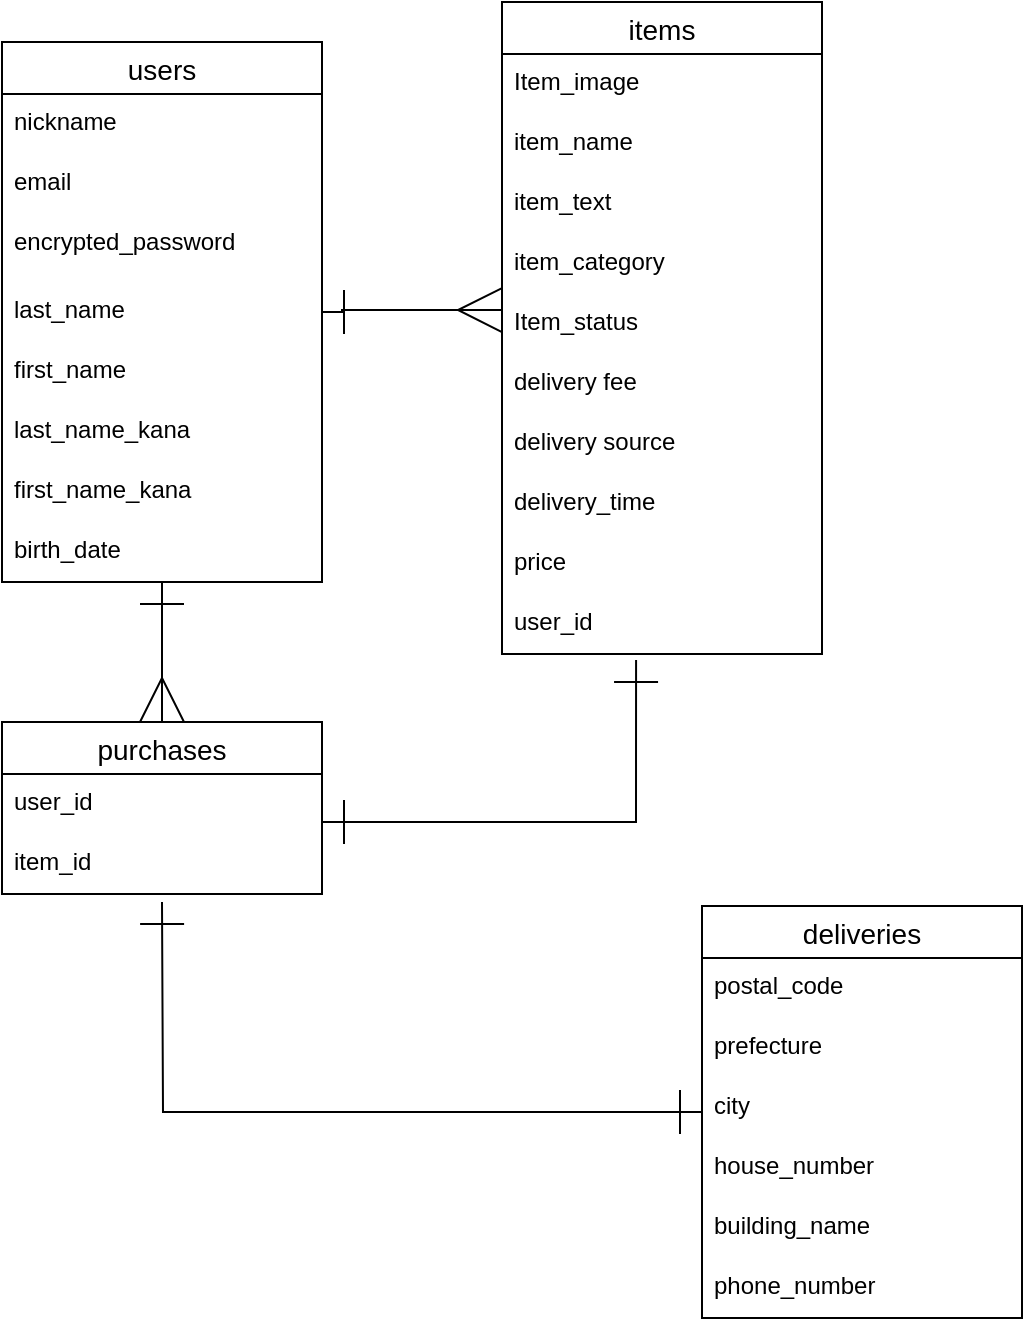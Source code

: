 <mxfile>
    <diagram id="8PmEEr9h9UBgXihsSmRa" name="ページ1">
        <mxGraphModel dx="659" dy="680" grid="1" gridSize="10" guides="1" tooltips="1" connect="1" arrows="1" fold="1" page="1" pageScale="1" pageWidth="827" pageHeight="1169" math="0" shadow="0">
            <root>
                <object label="" id="0">
                    <mxCell/>
                </object>
                <mxCell id="1" parent="0"/>
                <mxCell id="mIKWptKVqykww0CgQAWc-119" style="edgeStyle=orthogonalEdgeStyle;rounded=0;orthogonalLoop=1;jettySize=auto;html=1;entryX=0.5;entryY=0;entryDx=0;entryDy=0;startArrow=ERone;startFill=0;endArrow=ERmany;endFill=0;startSize=20;endSize=20;sourcePerimeterSpacing=0;targetPerimeterSpacing=0;strokeWidth=1;" edge="1" parent="1" source="75" target="mIKWptKVqykww0CgQAWc-104">
                    <mxGeometry relative="1" as="geometry"/>
                </mxCell>
                <mxCell id="75" value="users" style="swimlane;fontStyle=0;childLayout=stackLayout;horizontal=1;startSize=26;horizontalStack=0;resizeParent=1;resizeParentMax=0;resizeLast=0;collapsible=1;marginBottom=0;align=center;fontSize=14;direction=east;" vertex="1" parent="1">
                    <mxGeometry x="40" y="50" width="160" height="270" as="geometry">
                        <mxRectangle x="160" y="270" width="70" height="26" as="alternateBounds"/>
                    </mxGeometry>
                </mxCell>
                <mxCell id="76" value="nickname" style="text;strokeColor=none;fillColor=none;spacingLeft=4;spacingRight=4;overflow=hidden;rotatable=0;points=[[0,0.5],[1,0.5]];portConstraint=eastwest;fontSize=12;" vertex="1" parent="75">
                    <mxGeometry y="26" width="160" height="30" as="geometry"/>
                </mxCell>
                <mxCell id="77" value="email" style="text;strokeColor=none;fillColor=none;spacingLeft=4;spacingRight=4;overflow=hidden;rotatable=0;points=[[0,0.5],[1,0.5]];portConstraint=eastwest;fontSize=12;" vertex="1" parent="75">
                    <mxGeometry y="56" width="160" height="30" as="geometry"/>
                </mxCell>
                <mxCell id="78" value="encrypted_password&#10;" style="text;strokeColor=none;fillColor=none;spacingLeft=4;spacingRight=4;overflow=hidden;rotatable=0;points=[[0,0.5],[1,0.5]];portConstraint=eastwest;fontSize=12;verticalAlign=top;" vertex="1" parent="75">
                    <mxGeometry y="86" width="160" height="34" as="geometry"/>
                </mxCell>
                <mxCell id="mIKWptKVqykww0CgQAWc-90" value="last_name" style="text;strokeColor=none;fillColor=none;spacingLeft=4;spacingRight=4;overflow=hidden;rotatable=0;points=[[0,0.5],[1,0.5]];portConstraint=eastwest;fontSize=12;verticalAlign=top;" vertex="1" parent="75">
                    <mxGeometry y="120" width="160" height="30" as="geometry"/>
                </mxCell>
                <mxCell id="mIKWptKVqykww0CgQAWc-91" value="first_name" style="text;strokeColor=none;fillColor=none;spacingLeft=4;spacingRight=4;overflow=hidden;rotatable=0;points=[[0,0.5],[1,0.5]];portConstraint=eastwest;fontSize=12;verticalAlign=top;" vertex="1" parent="75">
                    <mxGeometry y="150" width="160" height="30" as="geometry"/>
                </mxCell>
                <mxCell id="mIKWptKVqykww0CgQAWc-92" value="last_name_kana" style="text;strokeColor=none;fillColor=none;spacingLeft=4;spacingRight=4;overflow=hidden;rotatable=0;points=[[0,0.5],[1,0.5]];portConstraint=eastwest;fontSize=12;verticalAlign=top;" vertex="1" parent="75">
                    <mxGeometry y="180" width="160" height="30" as="geometry"/>
                </mxCell>
                <mxCell id="mIKWptKVqykww0CgQAWc-93" value="first_name_kana" style="text;strokeColor=none;fillColor=none;spacingLeft=4;spacingRight=4;overflow=hidden;rotatable=0;points=[[0,0.5],[1,0.5]];portConstraint=eastwest;fontSize=12;verticalAlign=top;" vertex="1" parent="75">
                    <mxGeometry y="210" width="160" height="30" as="geometry"/>
                </mxCell>
                <mxCell id="mIKWptKVqykww0CgQAWc-89" value="birth_date" style="text;strokeColor=none;fillColor=none;spacingLeft=4;spacingRight=4;overflow=hidden;rotatable=0;points=[[0,0.5],[1,0.5]];portConstraint=eastwest;fontSize=12;verticalAlign=top;" vertex="1" parent="75">
                    <mxGeometry y="240" width="160" height="30" as="geometry"/>
                </mxCell>
                <mxCell id="mIKWptKVqykww0CgQAWc-94" value="items" style="swimlane;fontStyle=0;childLayout=stackLayout;horizontal=1;startSize=26;horizontalStack=0;resizeParent=1;resizeParentMax=0;resizeLast=0;collapsible=1;marginBottom=0;align=center;fontSize=14;" vertex="1" parent="1">
                    <mxGeometry x="290" y="30" width="160" height="326" as="geometry"/>
                </mxCell>
                <mxCell id="mIKWptKVqykww0CgQAWc-125" value="Item_image" style="text;strokeColor=none;fillColor=none;spacingLeft=4;spacingRight=4;overflow=hidden;rotatable=0;points=[[0,0.5],[1,0.5]];portConstraint=eastwest;fontSize=12;verticalAlign=top;" vertex="1" parent="mIKWptKVqykww0CgQAWc-94">
                    <mxGeometry y="26" width="160" height="30" as="geometry"/>
                </mxCell>
                <mxCell id="mIKWptKVqykww0CgQAWc-96" value="item_name" style="text;strokeColor=none;fillColor=none;spacingLeft=4;spacingRight=4;overflow=hidden;rotatable=0;points=[[0,0.5],[1,0.5]];portConstraint=eastwest;fontSize=12;" vertex="1" parent="mIKWptKVqykww0CgQAWc-94">
                    <mxGeometry y="56" width="160" height="30" as="geometry"/>
                </mxCell>
                <mxCell id="mIKWptKVqykww0CgQAWc-98" value="item_text" style="text;strokeColor=none;fillColor=none;spacingLeft=4;spacingRight=4;overflow=hidden;rotatable=0;points=[[0,0.5],[1,0.5]];portConstraint=eastwest;fontSize=12;verticalAlign=top;" vertex="1" parent="mIKWptKVqykww0CgQAWc-94">
                    <mxGeometry y="86" width="160" height="30" as="geometry"/>
                </mxCell>
                <mxCell id="mIKWptKVqykww0CgQAWc-97" value="item_category" style="text;strokeColor=none;fillColor=none;spacingLeft=4;spacingRight=4;overflow=hidden;rotatable=0;points=[[0,0.5],[1,0.5]];portConstraint=eastwest;fontSize=12;" vertex="1" parent="mIKWptKVqykww0CgQAWc-94">
                    <mxGeometry y="116" width="160" height="30" as="geometry"/>
                </mxCell>
                <mxCell id="mIKWptKVqykww0CgQAWc-99" value="Item_status" style="text;strokeColor=none;fillColor=none;spacingLeft=4;spacingRight=4;overflow=hidden;rotatable=0;points=[[0,0.5],[1,0.5]];portConstraint=eastwest;fontSize=12;verticalAlign=top;" vertex="1" parent="mIKWptKVqykww0CgQAWc-94">
                    <mxGeometry y="146" width="160" height="30" as="geometry"/>
                </mxCell>
                <mxCell id="mIKWptKVqykww0CgQAWc-100" value="delivery fee" style="text;strokeColor=none;fillColor=none;spacingLeft=4;spacingRight=4;overflow=hidden;rotatable=0;points=[[0,0.5],[1,0.5]];portConstraint=eastwest;fontSize=12;verticalAlign=top;" vertex="1" parent="mIKWptKVqykww0CgQAWc-94">
                    <mxGeometry y="176" width="160" height="30" as="geometry"/>
                </mxCell>
                <mxCell id="mIKWptKVqykww0CgQAWc-101" value="delivery source" style="text;strokeColor=none;fillColor=none;spacingLeft=4;spacingRight=4;overflow=hidden;rotatable=0;points=[[0,0.5],[1,0.5]];portConstraint=eastwest;fontSize=12;verticalAlign=top;" vertex="1" parent="mIKWptKVqykww0CgQAWc-94">
                    <mxGeometry y="206" width="160" height="30" as="geometry"/>
                </mxCell>
                <mxCell id="mIKWptKVqykww0CgQAWc-102" value="delivery_time" style="text;strokeColor=none;fillColor=none;spacingLeft=4;spacingRight=4;overflow=hidden;rotatable=0;points=[[0,0.5],[1,0.5]];portConstraint=eastwest;fontSize=12;verticalAlign=top;" vertex="1" parent="mIKWptKVqykww0CgQAWc-94">
                    <mxGeometry y="236" width="160" height="30" as="geometry"/>
                </mxCell>
                <mxCell id="mIKWptKVqykww0CgQAWc-103" value="price" style="text;strokeColor=none;fillColor=none;spacingLeft=4;spacingRight=4;overflow=hidden;rotatable=0;points=[[0,0.5],[1,0.5]];portConstraint=eastwest;fontSize=12;verticalAlign=top;" vertex="1" parent="mIKWptKVqykww0CgQAWc-94">
                    <mxGeometry y="266" width="160" height="30" as="geometry"/>
                </mxCell>
                <mxCell id="mIKWptKVqykww0CgQAWc-115" value="user_id" style="text;strokeColor=none;fillColor=none;spacingLeft=4;spacingRight=4;overflow=hidden;rotatable=0;points=[[0,0.5],[1,0.5]];portConstraint=eastwest;fontSize=12;verticalAlign=top;" vertex="1" parent="mIKWptKVqykww0CgQAWc-94">
                    <mxGeometry y="296" width="160" height="30" as="geometry"/>
                </mxCell>
                <mxCell id="mIKWptKVqykww0CgQAWc-120" style="edgeStyle=orthogonalEdgeStyle;rounded=0;orthogonalLoop=1;jettySize=auto;html=1;startArrow=ERone;startFill=0;endArrow=ERone;endFill=0;startSize=20;endSize=20;sourcePerimeterSpacing=0;targetPerimeterSpacing=0;strokeWidth=1;entryX=0.419;entryY=1.1;entryDx=0;entryDy=0;entryPerimeter=0;" edge="1" parent="1" source="mIKWptKVqykww0CgQAWc-104" target="mIKWptKVqykww0CgQAWc-115">
                    <mxGeometry relative="1" as="geometry">
                        <mxPoint x="500" y="360" as="targetPoint"/>
                        <Array as="points">
                            <mxPoint x="357" y="440"/>
                        </Array>
                    </mxGeometry>
                </mxCell>
                <mxCell id="mIKWptKVqykww0CgQAWc-104" value="purchases" style="swimlane;fontStyle=0;childLayout=stackLayout;horizontal=1;startSize=26;horizontalStack=0;resizeParent=1;resizeParentMax=0;resizeLast=0;collapsible=1;marginBottom=0;align=center;fontSize=14;" vertex="1" parent="1">
                    <mxGeometry x="40" y="390" width="160" height="86" as="geometry"/>
                </mxCell>
                <mxCell id="mIKWptKVqykww0CgQAWc-105" value="user_id" style="text;strokeColor=none;fillColor=none;spacingLeft=4;spacingRight=4;overflow=hidden;rotatable=0;points=[[0,0.5],[1,0.5]];portConstraint=eastwest;fontSize=12;" vertex="1" parent="mIKWptKVqykww0CgQAWc-104">
                    <mxGeometry y="26" width="160" height="30" as="geometry"/>
                </mxCell>
                <mxCell id="mIKWptKVqykww0CgQAWc-106" value="item_id" style="text;strokeColor=none;fillColor=none;spacingLeft=4;spacingRight=4;overflow=hidden;rotatable=0;points=[[0,0.5],[1,0.5]];portConstraint=eastwest;fontSize=12;" vertex="1" parent="mIKWptKVqykww0CgQAWc-104">
                    <mxGeometry y="56" width="160" height="30" as="geometry"/>
                </mxCell>
                <mxCell id="mIKWptKVqykww0CgQAWc-124" style="edgeStyle=orthogonalEdgeStyle;rounded=0;orthogonalLoop=1;jettySize=auto;html=1;startArrow=ERone;startFill=0;endArrow=ERone;endFill=0;startSize=20;endSize=20;sourcePerimeterSpacing=0;targetPerimeterSpacing=0;strokeWidth=1;" edge="1" parent="1" source="mIKWptKVqykww0CgQAWc-108">
                    <mxGeometry relative="1" as="geometry">
                        <mxPoint x="120" y="480" as="targetPoint"/>
                    </mxGeometry>
                </mxCell>
                <mxCell id="mIKWptKVqykww0CgQAWc-108" value="deliveries" style="swimlane;fontStyle=0;childLayout=stackLayout;horizontal=1;startSize=26;horizontalStack=0;resizeParent=1;resizeParentMax=0;resizeLast=0;collapsible=1;marginBottom=0;align=center;fontSize=14;" vertex="1" parent="1">
                    <mxGeometry x="390" y="482" width="160" height="206" as="geometry"/>
                </mxCell>
                <mxCell id="mIKWptKVqykww0CgQAWc-109" value="postal_code" style="text;strokeColor=none;fillColor=none;spacingLeft=4;spacingRight=4;overflow=hidden;rotatable=0;points=[[0,0.5],[1,0.5]];portConstraint=eastwest;fontSize=12;" vertex="1" parent="mIKWptKVqykww0CgQAWc-108">
                    <mxGeometry y="26" width="160" height="30" as="geometry"/>
                </mxCell>
                <mxCell id="mIKWptKVqykww0CgQAWc-110" value="prefecture" style="text;strokeColor=none;fillColor=none;spacingLeft=4;spacingRight=4;overflow=hidden;rotatable=0;points=[[0,0.5],[1,0.5]];portConstraint=eastwest;fontSize=12;" vertex="1" parent="mIKWptKVqykww0CgQAWc-108">
                    <mxGeometry y="56" width="160" height="30" as="geometry"/>
                </mxCell>
                <mxCell id="mIKWptKVqykww0CgQAWc-111" value="city" style="text;strokeColor=none;fillColor=none;spacingLeft=4;spacingRight=4;overflow=hidden;rotatable=0;points=[[0,0.5],[1,0.5]];portConstraint=eastwest;fontSize=12;" vertex="1" parent="mIKWptKVqykww0CgQAWc-108">
                    <mxGeometry y="86" width="160" height="30" as="geometry"/>
                </mxCell>
                <mxCell id="mIKWptKVqykww0CgQAWc-112" value="house_number" style="text;strokeColor=none;fillColor=none;spacingLeft=4;spacingRight=4;overflow=hidden;rotatable=0;points=[[0,0.5],[1,0.5]];portConstraint=eastwest;fontSize=12;verticalAlign=top;" vertex="1" parent="mIKWptKVqykww0CgQAWc-108">
                    <mxGeometry y="116" width="160" height="30" as="geometry"/>
                </mxCell>
                <mxCell id="mIKWptKVqykww0CgQAWc-113" value="building_name" style="text;strokeColor=none;fillColor=none;spacingLeft=4;spacingRight=4;overflow=hidden;rotatable=0;points=[[0,0.5],[1,0.5]];portConstraint=eastwest;fontSize=12;verticalAlign=top;" vertex="1" parent="mIKWptKVqykww0CgQAWc-108">
                    <mxGeometry y="146" width="160" height="30" as="geometry"/>
                </mxCell>
                <mxCell id="mIKWptKVqykww0CgQAWc-114" value="phone_number" style="text;strokeColor=none;fillColor=none;spacingLeft=4;spacingRight=4;overflow=hidden;rotatable=0;points=[[0,0.5],[1,0.5]];portConstraint=eastwest;fontSize=12;verticalAlign=top;" vertex="1" parent="mIKWptKVqykww0CgQAWc-108">
                    <mxGeometry y="176" width="160" height="30" as="geometry"/>
                </mxCell>
                <mxCell id="mIKWptKVqykww0CgQAWc-118" style="edgeStyle=orthogonalEdgeStyle;orthogonalLoop=1;jettySize=auto;html=1;exitX=1;exitY=0.5;exitDx=0;exitDy=0;startArrow=ERone;startFill=0;endArrow=ERmany;endFill=0;endSize=20;sourcePerimeterSpacing=0;targetPerimeterSpacing=0;strokeWidth=1;rounded=0;startSize=20;entryX=0;entryY=0.267;entryDx=0;entryDy=0;entryPerimeter=0;" edge="1" parent="1" source="mIKWptKVqykww0CgQAWc-90" target="mIKWptKVqykww0CgQAWc-99">
                    <mxGeometry relative="1" as="geometry">
                        <mxPoint x="410" y="185" as="targetPoint"/>
                        <Array as="points">
                            <mxPoint x="210" y="184"/>
                        </Array>
                    </mxGeometry>
                </mxCell>
            </root>
        </mxGraphModel>
    </diagram>
</mxfile>